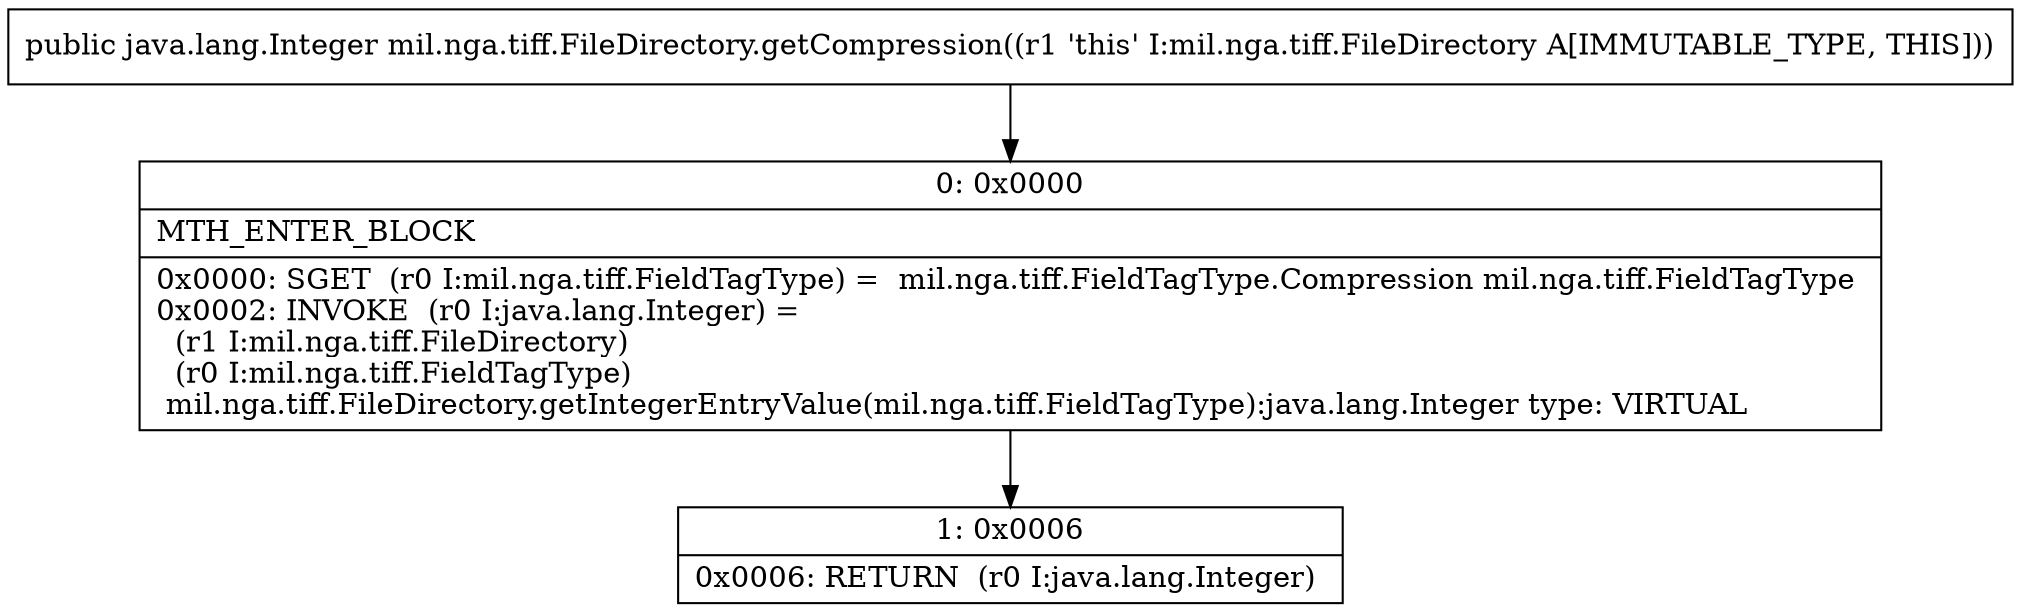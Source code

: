 digraph "CFG formil.nga.tiff.FileDirectory.getCompression()Ljava\/lang\/Integer;" {
Node_0 [shape=record,label="{0\:\ 0x0000|MTH_ENTER_BLOCK\l|0x0000: SGET  (r0 I:mil.nga.tiff.FieldTagType) =  mil.nga.tiff.FieldTagType.Compression mil.nga.tiff.FieldTagType \l0x0002: INVOKE  (r0 I:java.lang.Integer) = \l  (r1 I:mil.nga.tiff.FileDirectory)\l  (r0 I:mil.nga.tiff.FieldTagType)\l mil.nga.tiff.FileDirectory.getIntegerEntryValue(mil.nga.tiff.FieldTagType):java.lang.Integer type: VIRTUAL \l}"];
Node_1 [shape=record,label="{1\:\ 0x0006|0x0006: RETURN  (r0 I:java.lang.Integer) \l}"];
MethodNode[shape=record,label="{public java.lang.Integer mil.nga.tiff.FileDirectory.getCompression((r1 'this' I:mil.nga.tiff.FileDirectory A[IMMUTABLE_TYPE, THIS])) }"];
MethodNode -> Node_0;
Node_0 -> Node_1;
}

